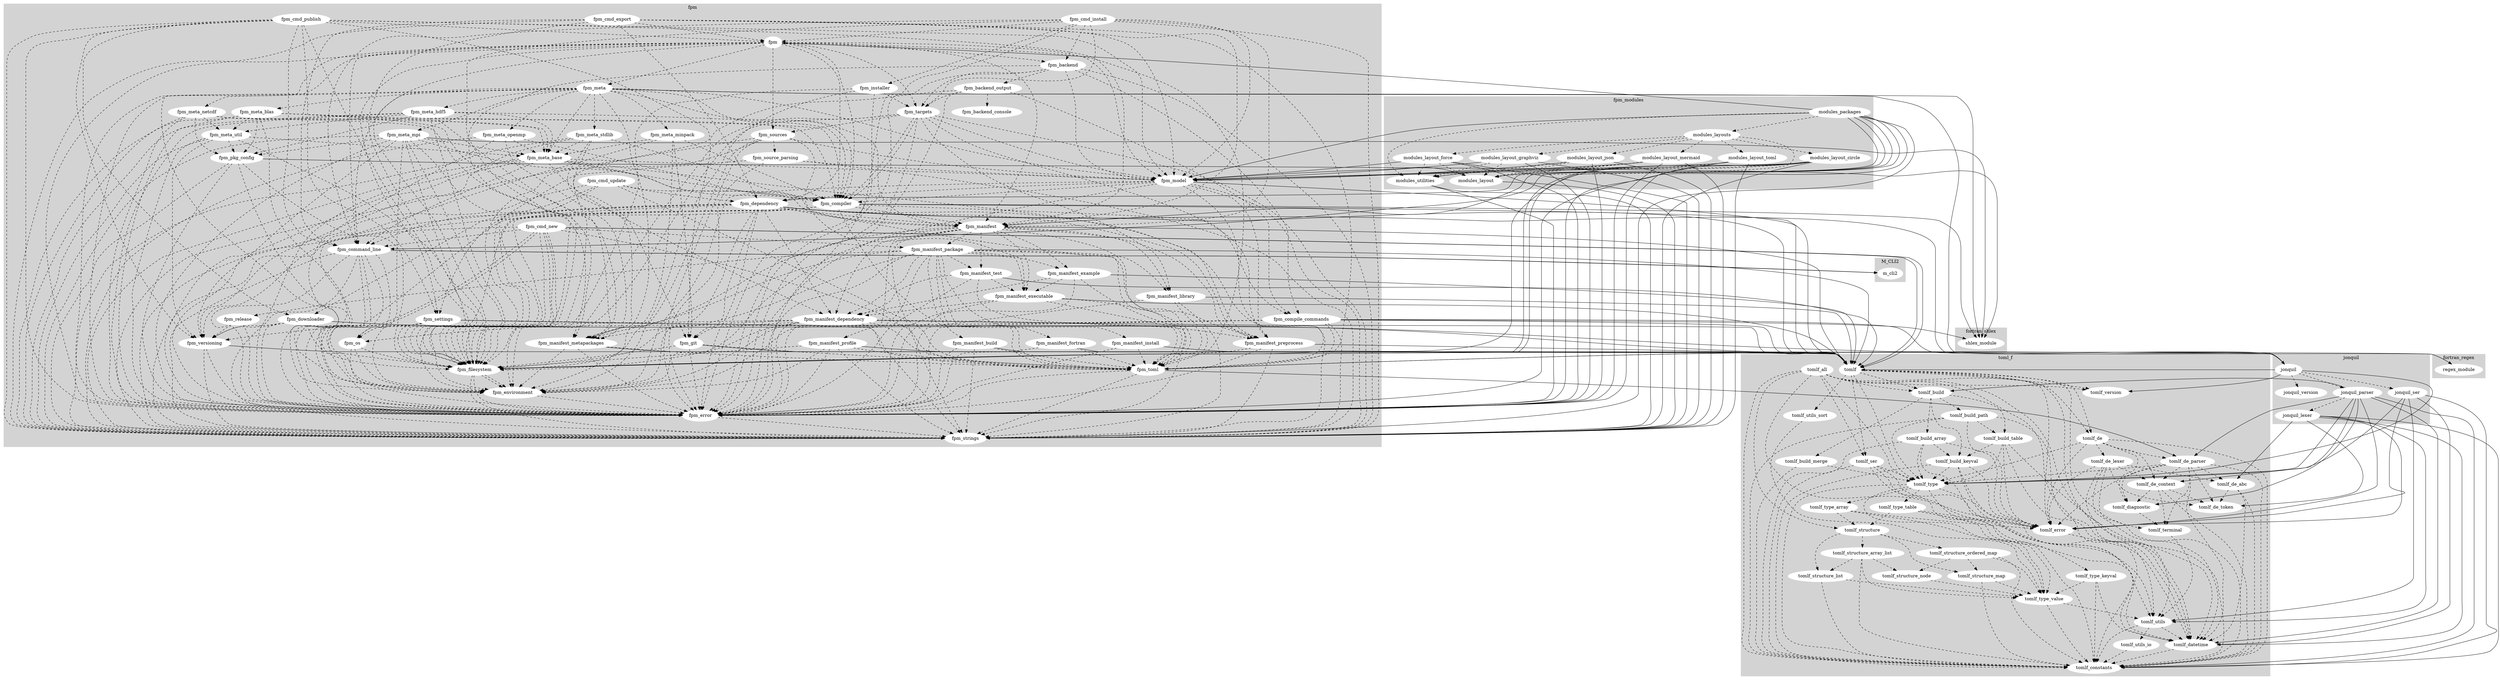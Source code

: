 digraph modules {
    subgraph cluster_1 {
        style=filled
        color=lightgrey
        node [style=filled,color=white]
        label = "fpm_modules"
        modules_packages -> modules_utilities[style="dashed"]
        modules_packages -> modules_layouts[style="dashed"]
        modules_utilities
        modules_layout_circle -> modules_layout[style="dashed"]
        modules_layout_circle -> modules_utilities[style="dashed"]
        modules_layout_force -> modules_layout[style="dashed"]
        modules_layout_force -> modules_utilities[style="dashed"]
        modules_layout_graphviz -> modules_layout[style="dashed"]
        modules_layout_graphviz -> modules_utilities[style="dashed"]
        modules_layout_json -> modules_layout[style="dashed"]
        modules_layout_json -> modules_utilities[style="dashed"]
        modules_layout
        modules_layouts -> modules_layout[style="dashed"]
        modules_layouts -> modules_layout_mermaid[style="dashed"]
        modules_layouts -> modules_layout_force[style="dashed"]
        modules_layouts -> modules_layout_graphviz[style="dashed"]
        modules_layouts -> modules_layout_json[style="dashed"]
        modules_layouts -> modules_layout_circle[style="dashed"]
        modules_layouts -> modules_layout_toml[style="dashed"]
        modules_layout_mermaid -> modules_layout[style="dashed"]
        modules_layout_mermaid -> modules_utilities[style="dashed"]
        modules_layout_toml -> modules_layout[style="dashed"]
        modules_layout_toml -> modules_utilities[style="dashed"]
    }
    subgraph cluster_2 {
        style=filled
        color=lightgrey
        node [style=filled,color=white]
        label = "fpm"
        fpm -> fpm_strings[style="dashed"]
        fpm -> fpm_backend[style="dashed"]
        fpm -> fpm_command_line[style="dashed"]
        fpm -> fpm_dependency[style="dashed"]
        fpm -> fpm_filesystem[style="dashed"]
        fpm -> fpm_model[style="dashed"]
        fpm -> fpm_compiler[style="dashed"]
        fpm -> fpm_sources[style="dashed"]
        fpm -> fpm_targets[style="dashed"]
        fpm -> fpm_manifest[style="dashed"]
        fpm -> fpm_meta[style="dashed"]
        fpm -> fpm_error[style="dashed"]
        fpm -> fpm_toml[style="dashed"]
        fpm -> fpm_environment[style="dashed"]
        fpm -> fpm_settings[style="dashed"]
        fpm_backend -> fpm_error[style="dashed"]
        fpm_backend -> fpm_filesystem[style="dashed"]
        fpm_backend -> fpm_model[style="dashed"]
        fpm_backend -> fpm_strings[style="dashed"]
        fpm_backend -> fpm_targets[style="dashed"]
        fpm_backend -> fpm_backend_output[style="dashed"]
        fpm_backend -> fpm_compile_commands[style="dashed"]
        fpm_backend_console
        fpm_backend_output -> fpm_error[style="dashed"]
        fpm_backend_output -> fpm_filesystem[style="dashed"]
        fpm_backend_output -> fpm_targets[style="dashed"]
        fpm_backend_output -> fpm_backend_console[style="dashed"]
        fpm_backend_output -> fpm_compile_commands[style="dashed"]
        fpm_command_line -> fpm_environment[style="dashed"]
        fpm_command_line -> fpm_strings[style="dashed"]
        fpm_command_line -> fpm_filesystem[style="dashed"]
        fpm_command_line -> fpm_environment[style="dashed"]
        fpm_command_line -> fpm_error[style="dashed"]
        fpm_command_line -> fpm_os[style="dashed"]
        fpm_command_line -> fpm_release[style="dashed"]
        fpm_compiler -> fpm_environment[style="dashed"]
        fpm_compiler -> fpm_filesystem[style="dashed"]
        fpm_compiler -> fpm_strings[style="dashed"]
        fpm_compiler -> fpm_manifest[style="dashed"]
        fpm_compiler -> fpm_error[style="dashed"]
        fpm_compiler -> fpm_toml[style="dashed"]
        fpm_compiler -> fpm_compile_commands[style="dashed"]
        fpm_compile_commands -> fpm_toml[style="dashed"]
        fpm_compile_commands -> fpm_strings[style="dashed"]
        fpm_compile_commands -> fpm_error[style="dashed"]
        fpm_compile_commands -> fpm_os[style="dashed"]
        fpm_compile_commands -> fpm_environment[style="dashed"]
        fpm_environment -> fpm_error[style="dashed"]
        fpm_filesystem -> fpm_environment[style="dashed"]
        fpm_filesystem -> fpm_environment[style="dashed"]
        fpm_filesystem -> fpm_strings[style="dashed"]
        fpm_filesystem -> fpm_error[style="dashed"]
        fpm_meta -> fpm_compiler[style="dashed"]
        fpm_meta -> fpm_manifest[style="dashed"]
        fpm_meta -> fpm_model[style="dashed"]
        fpm_meta -> fpm_command_line[style="dashed"]
        fpm_meta -> fpm_error[style="dashed"]
        fpm_meta -> fpm_meta_base[style="dashed"]
        fpm_meta -> fpm_meta_openmp[style="dashed"]
        fpm_meta -> fpm_meta_stdlib[style="dashed"]
        fpm_meta -> fpm_meta_minpack[style="dashed"]
        fpm_meta -> fpm_meta_mpi[style="dashed"]
        fpm_meta -> fpm_meta_hdf5[style="dashed"]
        fpm_meta -> fpm_meta_netcdf[style="dashed"]
        fpm_meta -> fpm_meta_blas[style="dashed"]
        fpm_meta -> fpm_manifest_metapackages[style="dashed"]
        fpm_model -> fpm_compiler[style="dashed"]
        fpm_model -> fpm_dependency[style="dashed"]
        fpm_model -> fpm_strings[style="dashed"]
        fpm_model -> fpm_toml[style="dashed"]
        fpm_model -> fpm_error[style="dashed"]
        fpm_model -> fpm_environment[style="dashed"]
        fpm_model -> fpm_manifest_preprocess[style="dashed"]
        fpm_os -> fpm_filesystem[style="dashed"]
        fpm_os -> fpm_environment[style="dashed"]
        fpm_os -> fpm_error[style="dashed"]
        fpm_pkg_config -> fpm_strings[style="dashed"]
        fpm_pkg_config -> fpm_error[style="dashed"]
        fpm_pkg_config -> fpm_filesystem[style="dashed"]
        fpm_pkg_config -> fpm_environment[style="dashed"]
        fpm_settings -> fpm_filesystem[style="dashed"]
        fpm_settings -> fpm_environment[style="dashed"]
        fpm_settings -> fpm_error[style="dashed"]
        fpm_settings -> fpm_toml[style="dashed"]
        fpm_settings -> fpm_os[style="dashed"]
        fpm_sources -> fpm_error[style="dashed"]
        fpm_sources -> fpm_model[style="dashed"]
        fpm_sources -> fpm_filesystem[style="dashed"]
        fpm_sources -> fpm_environment[style="dashed"]
        fpm_sources -> fpm_strings[style="dashed"]
        fpm_sources -> fpm_source_parsing[style="dashed"]
        fpm_sources -> fpm_manifest_executable[style="dashed"]
        fpm_source_parsing -> fpm_error[style="dashed"]
        fpm_source_parsing -> fpm_strings[style="dashed"]
        fpm_source_parsing -> fpm_model[style="dashed"]
        fpm_source_parsing -> fpm_filesystem[style="dashed"]
        fpm_strings
        fpm_targets -> fpm_error[style="dashed"]
        fpm_targets -> fpm_model[style="dashed"]
        fpm_targets -> fpm_compiler[style="dashed"]
        fpm_targets -> fpm_environment[style="dashed"]
        fpm_targets -> fpm_filesystem[style="dashed"]
        fpm_targets -> fpm_strings[style="dashed"]
        fpm_targets -> fpm_compiler[style="dashed"]
        fpm_targets -> fpm_sources[style="dashed"]
        fpm_targets -> fpm_manifest_library[style="dashed"]
        fpm_targets -> fpm_manifest_preprocess[style="dashed"]
        fpm_dependency -> fpm_environment[style="dashed"]
        fpm_dependency -> fpm_error[style="dashed"]
        fpm_dependency -> fpm_filesystem[style="dashed"]
        fpm_dependency -> fpm_git[style="dashed"]
        fpm_dependency -> fpm_manifest[style="dashed"]
        fpm_dependency -> fpm_manifest_dependency[style="dashed"]
        fpm_dependency -> fpm_manifest_preprocess[style="dashed"]
        fpm_dependency -> fpm_strings[style="dashed"]
        fpm_dependency -> fpm_toml[style="dashed"]
        fpm_dependency -> fpm_versioning[style="dashed"]
        fpm_dependency -> fpm_settings[style="dashed"]
        fpm_dependency -> fpm_downloader[style="dashed"]
        fpm_downloader -> fpm_error[style="dashed"]
        fpm_downloader -> fpm_filesystem[style="dashed"]
        fpm_downloader -> fpm_versioning[style="dashed"]
        fpm_downloader -> fpm_strings[style="dashed"]
        fpm_error -> fpm_strings[style="dashed"]
        fpm_release -> fpm_versioning[style="dashed"]
        fpm_release -> fpm_error[style="dashed"]
        fpm_git -> fpm_error[style="dashed"]
        fpm_git -> fpm_filesystem[style="dashed"]
        fpm_git -> fpm_toml[style="dashed"]
        fpm_installer -> fpm_environment[style="dashed"]
        fpm_installer -> fpm_error[style="dashed"]
        fpm_installer -> fpm_targets[style="dashed"]
        fpm_installer -> fpm_filesystem[style="dashed"]
        fpm_manifest -> fpm_manifest_example[style="dashed"]
        fpm_manifest -> fpm_manifest_executable[style="dashed"]
        fpm_manifest -> fpm_manifest_dependency[style="dashed"]
        fpm_manifest -> fpm_manifest_library[style="dashed"]
        fpm_manifest -> fpm_manifest_preprocess[style="dashed"]
        fpm_manifest -> fpm_manifest_package[style="dashed"]
        fpm_manifest -> fpm_error[style="dashed"]
        fpm_manifest -> fpm_toml[style="dashed"]
        fpm_manifest -> fpm_manifest_test[style="dashed"]
        fpm_manifest -> fpm_filesystem[style="dashed"]
        fpm_manifest -> fpm_environment[style="dashed"]
        fpm_manifest -> fpm_strings[style="dashed"]
        fpm_toml -> fpm_error[style="dashed"]
        fpm_toml -> fpm_strings[style="dashed"]
        fpm_versioning -> fpm_error[style="dashed"]
        fpm_versioning -> fpm_strings[style="dashed"]
        fpm_cmd_export -> fpm_command_line[style="dashed"]
        fpm_cmd_export -> fpm_dependency[style="dashed"]
        fpm_cmd_export -> fpm_error[style="dashed"]
        fpm_cmd_export -> fpm_filesystem[style="dashed"]
        fpm_cmd_export -> fpm_manifest[style="dashed"]
        fpm_cmd_export -> fpm_toml[style="dashed"]
        fpm_cmd_export -> fpm_model[style="dashed"]
        fpm_cmd_export -> fpm[style="dashed"]
        fpm_cmd_install -> fpm[style="dashed"]
        fpm_cmd_install -> fpm_backend[style="dashed"]
        fpm_cmd_install -> fpm_command_line[style="dashed"]
        fpm_cmd_install -> fpm_error[style="dashed"]
        fpm_cmd_install -> fpm_filesystem[style="dashed"]
        fpm_cmd_install -> fpm_installer[style="dashed"]
        fpm_cmd_install -> fpm_manifest[style="dashed"]
        fpm_cmd_install -> fpm_model[style="dashed"]
        fpm_cmd_install -> fpm_targets[style="dashed"]
        fpm_cmd_install -> fpm_strings[style="dashed"]
        fpm_cmd_new -> fpm_command_line[style="dashed"]
        fpm_cmd_new -> fpm_environment[style="dashed"]
        fpm_cmd_new -> fpm_filesystem[style="dashed"]
        fpm_cmd_new -> fpm_filesystem[style="dashed"]
        fpm_cmd_new -> fpm_strings[style="dashed"]
        fpm_cmd_new -> fpm_error[style="dashed"]
        fpm_cmd_new -> fpm_filesystem[style="dashed"]
        fpm_cmd_new -> fpm_toml[style="dashed"]
        fpm_cmd_new -> fpm_manifest_package[style="dashed"]
        fpm_cmd_new -> fpm_error[style="dashed"]
        fpm_cmd_publish -> fpm_command_line[style="dashed"]
        fpm_cmd_publish -> fpm_manifest[style="dashed"]
        fpm_cmd_publish -> fpm_model[style="dashed"]
        fpm_cmd_publish -> fpm_error[style="dashed"]
        fpm_cmd_publish -> fpm_versioning[style="dashed"]
        fpm_cmd_publish -> fpm_filesystem[style="dashed"]
        fpm_cmd_publish -> fpm_git[style="dashed"]
        fpm_cmd_publish -> fpm_downloader[style="dashed"]
        fpm_cmd_publish -> fpm_strings[style="dashed"]
        fpm_cmd_publish -> fpm_settings[style="dashed"]
        fpm_cmd_publish -> fpm[style="dashed"]
        fpm_cmd_update -> fpm_command_line[style="dashed"]
        fpm_cmd_update -> fpm_dependency[style="dashed"]
        fpm_cmd_update -> fpm_error[style="dashed"]
        fpm_cmd_update -> fpm_filesystem[style="dashed"]
        fpm_cmd_update -> fpm_manifest[style="dashed"]
        fpm_cmd_update -> fpm_toml[style="dashed"]
        fpm_manifest_build -> fpm_error[style="dashed"]
        fpm_manifest_build -> fpm_strings[style="dashed"]
        fpm_manifest_build -> fpm_toml[style="dashed"]
        fpm_manifest_dependency -> fpm_error[style="dashed"]
        fpm_manifest_dependency -> fpm_git[style="dashed"]
        fpm_manifest_dependency -> fpm_toml[style="dashed"]
        fpm_manifest_dependency -> fpm_filesystem[style="dashed"]
        fpm_manifest_dependency -> fpm_environment[style="dashed"]
        fpm_manifest_dependency -> fpm_manifest_metapackages[style="dashed"]
        fpm_manifest_dependency -> fpm_versioning[style="dashed"]
        fpm_manifest_dependency -> fpm_strings[style="dashed"]
        fpm_manifest_dependency -> fpm_manifest_preprocess[style="dashed"]
        fpm_manifest_example -> fpm_manifest_dependency[style="dashed"]
        fpm_manifest_example -> fpm_manifest_executable[style="dashed"]
        fpm_manifest_example -> fpm_error[style="dashed"]
        fpm_manifest_example -> fpm_toml[style="dashed"]
        fpm_manifest_executable -> fpm_manifest_dependency[style="dashed"]
        fpm_manifest_executable -> fpm_error[style="dashed"]
        fpm_manifest_executable -> fpm_strings[style="dashed"]
        fpm_manifest_executable -> fpm_toml[style="dashed"]
        fpm_manifest_fortran -> fpm_error[style="dashed"]
        fpm_manifest_fortran -> fpm_toml[style="dashed"]
        fpm_manifest_install -> fpm_error[style="dashed"]
        fpm_manifest_install -> fpm_toml[style="dashed"]
        fpm_manifest_library -> fpm_error[style="dashed"]
        fpm_manifest_library -> fpm_strings[style="dashed"]
        fpm_manifest_library -> fpm_toml[style="dashed"]
        fpm_manifest_metapackages -> fpm_error[style="dashed"]
        fpm_manifest_metapackages -> fpm_toml[style="dashed"]
        fpm_manifest_metapackages -> fpm_environment[style="dashed"]
        fpm_manifest_package -> fpm_manifest_build[style="dashed"]
        fpm_manifest_package -> fpm_manifest_dependency[style="dashed"]
        fpm_manifest_package -> fpm_manifest_profile[style="dashed"]
        fpm_manifest_package -> fpm_manifest_example[style="dashed"]
        fpm_manifest_package -> fpm_manifest_executable[style="dashed"]
        fpm_manifest_package -> fpm_manifest_fortran[style="dashed"]
        fpm_manifest_package -> fpm_manifest_library[style="dashed"]
        fpm_manifest_package -> fpm_manifest_install[style="dashed"]
        fpm_manifest_package -> fpm_manifest_test[style="dashed"]
        fpm_manifest_package -> fpm_manifest_preprocess[style="dashed"]
        fpm_manifest_package -> fpm_manifest_metapackages[style="dashed"]
        fpm_manifest_package -> fpm_filesystem[style="dashed"]
        fpm_manifest_package -> fpm_error[style="dashed"]
        fpm_manifest_package -> fpm_toml[style="dashed"]
        fpm_manifest_package -> fpm_versioning[style="dashed"]
        fpm_manifest_preprocess -> fpm_error[style="dashed"]
        fpm_manifest_preprocess -> fpm_strings[style="dashed"]
        fpm_manifest_preprocess -> fpm_toml[style="dashed"]
        fpm_manifest_profile -> fpm_error[style="dashed"]
        fpm_manifest_profile -> fpm_toml[style="dashed"]
        fpm_manifest_profile -> fpm_strings[style="dashed"]
        fpm_manifest_profile -> fpm_environment[style="dashed"]
        fpm_manifest_profile -> fpm_filesystem[style="dashed"]
        fpm_manifest_test -> fpm_manifest_dependency[style="dashed"]
        fpm_manifest_test -> fpm_manifest_executable[style="dashed"]
        fpm_manifest_test -> fpm_error[style="dashed"]
        fpm_manifest_test -> fpm_toml[style="dashed"]
        fpm_meta_base -> fpm_error[style="dashed"]
        fpm_meta_base -> fpm_versioning[style="dashed"]
        fpm_meta_base -> fpm_model[style="dashed"]
        fpm_meta_base -> fpm_command_line[style="dashed"]
        fpm_meta_base -> fpm_manifest_dependency[style="dashed"]
        fpm_meta_base -> fpm_manifest_preprocess[style="dashed"]
        fpm_meta_base -> fpm_manifest[style="dashed"]
        fpm_meta_base -> fpm_strings[style="dashed"]
        fpm_meta_base -> fpm_compiler[style="dashed"]
        fpm_meta_blas -> fpm_compiler[style="dashed"]
        fpm_meta_blas -> fpm_environment[style="dashed"]
        fpm_meta_blas -> fpm_meta_base[style="dashed"]
        fpm_meta_blas -> fpm_meta_util[style="dashed"]
        fpm_meta_blas -> fpm_pkg_config[style="dashed"]
        fpm_meta_blas -> fpm_manifest_metapackages[style="dashed"]
        fpm_meta_blas -> fpm_strings[style="dashed"]
        fpm_meta_blas -> fpm_error[style="dashed"]
        fpm_meta_hdf5 -> fpm_compiler[style="dashed"]
        fpm_meta_hdf5 -> fpm_strings[style="dashed"]
        fpm_meta_hdf5 -> fpm_filesystem[style="dashed"]
        fpm_meta_hdf5 -> fpm_pkg_config[style="dashed"]
        fpm_meta_hdf5 -> fpm_meta_base[style="dashed"]
        fpm_meta_hdf5 -> fpm_meta_util[style="dashed"]
        fpm_meta_hdf5 -> fpm_manifest_metapackages[style="dashed"]
        fpm_meta_hdf5 -> fpm_error[style="dashed"]
        fpm_meta_minpack -> fpm_compiler[style="dashed"]
        fpm_meta_minpack -> fpm_meta_base[style="dashed"]
        fpm_meta_minpack -> fpm_error[style="dashed"]
        fpm_meta_minpack -> fpm_git[style="dashed"]
        fpm_meta_minpack -> fpm_manifest_metapackages[style="dashed"]
        fpm_meta_mpi -> fpm_compiler[style="dashed"]
        fpm_meta_mpi -> fpm_filesystem[style="dashed"]
        fpm_meta_mpi -> fpm_os[style="dashed"]
        fpm_meta_mpi -> fpm_error[style="dashed"]
        fpm_meta_mpi -> fpm_versioning[style="dashed"]
        fpm_meta_mpi -> fpm_strings[style="dashed"]
        fpm_meta_mpi -> fpm_environment[style="dashed"]
        fpm_meta_mpi -> fpm_meta_base[style="dashed"]
        fpm_meta_mpi -> fpm_manifest_metapackages[style="dashed"]
        fpm_meta_mpi -> fpm_pkg_config[style="dashed"]
        fpm_meta_netcdf -> fpm_compiler[style="dashed"]
        fpm_meta_netcdf -> fpm_meta_base[style="dashed"]
        fpm_meta_netcdf -> fpm_meta_util[style="dashed"]
        fpm_meta_netcdf -> fpm_pkg_config[style="dashed"]
        fpm_meta_netcdf -> fpm_strings[style="dashed"]
        fpm_meta_netcdf -> fpm_error[style="dashed"]
        fpm_meta_netcdf -> fpm_manifest_metapackages[style="dashed"]
        fpm_meta_openmp -> fpm_compiler[style="dashed"]
        fpm_meta_openmp -> fpm_strings[style="dashed"]
        fpm_meta_openmp -> fpm_meta_base[style="dashed"]
        fpm_meta_openmp -> fpm_error[style="dashed"]
        fpm_meta_openmp -> fpm_manifest_metapackages[style="dashed"]
        fpm_meta_stdlib -> fpm_compiler[style="dashed"]
        fpm_meta_stdlib -> fpm_error[style="dashed"]
        fpm_meta_stdlib -> fpm_meta_base[style="dashed"]
        fpm_meta_stdlib -> fpm_git[style="dashed"]
        fpm_meta_stdlib -> fpm_manifest_metapackages[style="dashed"]
        fpm_meta_stdlib -> fpm_strings[style="dashed"]
        fpm_meta_util -> fpm_meta_base[style="dashed"]
        fpm_meta_util -> fpm_filesystem[style="dashed"]
        fpm_meta_util -> fpm_strings[style="dashed"]
        fpm_meta_util -> fpm_error[style="dashed"]
        fpm_meta_util -> fpm_versioning[style="dashed"]
        fpm_meta_util -> fpm_pkg_config[style="dashed"]
    }
    subgraph cluster_3 {
        style=filled
        color=lightgrey
        node [style=filled,color=white]
        label = "toml_f"
        tomlf -> tomlf_build[style="dashed"]
        tomlf -> tomlf_datetime[style="dashed"]
        tomlf -> tomlf_de[style="dashed"]
        tomlf -> tomlf_error[style="dashed"]
        tomlf -> tomlf_ser[style="dashed"]
        tomlf -> tomlf_terminal[style="dashed"]
        tomlf -> tomlf_type[style="dashed"]
        tomlf -> tomlf_utils_sort[style="dashed"]
        tomlf -> tomlf_version[style="dashed"]
        tomlf_all -> tomlf_build[style="dashed"]
        tomlf_all -> tomlf_constants[style="dashed"]
        tomlf_all -> tomlf_datetime[style="dashed"]
        tomlf_all -> tomlf_de[style="dashed"]
        tomlf_all -> tomlf_error[style="dashed"]
        tomlf_all -> tomlf_ser[style="dashed"]
        tomlf_all -> tomlf_structure[style="dashed"]
        tomlf_all -> tomlf_type[style="dashed"]
        tomlf_all -> tomlf_utils[style="dashed"]
        tomlf_all -> tomlf_version[style="dashed"]
        tomlf_build -> tomlf_build_array[style="dashed"]
        tomlf_build -> tomlf_build_keyval[style="dashed"]
        tomlf_build -> tomlf_build_merge[style="dashed"]
        tomlf_build -> tomlf_build_path[style="dashed"]
        tomlf_build -> tomlf_build_table[style="dashed"]
        tomlf_constants
        tomlf_datetime -> tomlf_constants[style="dashed"]
        tomlf_de -> tomlf_constants[style="dashed"]
        tomlf_de -> tomlf_de_context[style="dashed"]
        tomlf_de -> tomlf_de_lexer[style="dashed"]
        tomlf_de -> tomlf_de_parser[style="dashed"]
        tomlf_de -> tomlf_diagnostic[style="dashed"]
        tomlf_de -> tomlf_error[style="dashed"]
        tomlf_de -> tomlf_type[style="dashed"]
        tomlf_diagnostic -> tomlf_terminal[style="dashed"]
        tomlf_error -> tomlf_constants[style="dashed"]
        tomlf_ser -> tomlf_constants[style="dashed"]
        tomlf_ser -> tomlf_datetime[style="dashed"]
        tomlf_ser -> tomlf_error[style="dashed"]
        tomlf_ser -> tomlf_type[style="dashed"]
        tomlf_ser -> tomlf_utils[style="dashed"]
        tomlf_structure -> tomlf_structure_list[style="dashed"]
        tomlf_structure -> tomlf_structure_map[style="dashed"]
        tomlf_structure -> tomlf_structure_array_list[style="dashed"]
        tomlf_structure -> tomlf_structure_ordered_map[style="dashed"]
        tomlf_terminal -> tomlf_utils[style="dashed"]
        tomlf_type -> tomlf_constants[style="dashed"]
        tomlf_type -> tomlf_error[style="dashed"]
        tomlf_type -> tomlf_type_array[style="dashed"]
        tomlf_type -> tomlf_type_keyval[style="dashed"]
        tomlf_type -> tomlf_type_table[style="dashed"]
        tomlf_type -> tomlf_type_value[style="dashed"]
        tomlf_utils -> tomlf_constants[style="dashed"]
        tomlf_utils -> tomlf_datetime[style="dashed"]
        tomlf_utils -> tomlf_utils_io[style="dashed"]
        tomlf_version
        tomlf_build_array -> tomlf_build_keyval[style="dashed"]
        tomlf_build_array -> tomlf_constants[style="dashed"]
        tomlf_build_array -> tomlf_datetime[style="dashed"]
        tomlf_build_array -> tomlf_error[style="dashed"]
        tomlf_build_array -> tomlf_type[style="dashed"]
        tomlf_build_keyval -> tomlf_constants[style="dashed"]
        tomlf_build_keyval -> tomlf_datetime[style="dashed"]
        tomlf_build_keyval -> tomlf_error[style="dashed"]
        tomlf_build_keyval -> tomlf_type[style="dashed"]
        tomlf_build_keyval -> tomlf_utils[style="dashed"]
        tomlf_build_merge -> tomlf_constants[style="dashed"]
        tomlf_build_merge -> tomlf_type[style="dashed"]
        tomlf_build_path -> tomlf_build_table[style="dashed"]
        tomlf_build_path -> tomlf_constants[style="dashed"]
        tomlf_build_path -> tomlf_datetime[style="dashed"]
        tomlf_build_path -> tomlf_error[style="dashed"]
        tomlf_build_path -> tomlf_type[style="dashed"]
        tomlf_build_table -> tomlf_build_keyval[style="dashed"]
        tomlf_build_table -> tomlf_constants[style="dashed"]
        tomlf_build_table -> tomlf_datetime[style="dashed"]
        tomlf_build_table -> tomlf_error[style="dashed"]
        tomlf_build_table -> tomlf_type[style="dashed"]
        tomlf_de_abc -> tomlf_constants[style="dashed"]
        tomlf_de_abc -> tomlf_datetime[style="dashed"]
        tomlf_de_abc -> tomlf_de_token[style="dashed"]
        tomlf_de_context -> tomlf_constants[style="dashed"]
        tomlf_de_context -> tomlf_de_token[style="dashed"]
        tomlf_de_context -> tomlf_diagnostic[style="dashed"]
        tomlf_de_context -> tomlf_terminal[style="dashed"]
        tomlf_de_lexer -> tomlf_constants[style="dashed"]
        tomlf_de_lexer -> tomlf_datetime[style="dashed"]
        tomlf_de_lexer -> tomlf_de_abc[style="dashed"]
        tomlf_de_lexer -> tomlf_de_context[style="dashed"]
        tomlf_de_lexer -> tomlf_de_token[style="dashed"]
        tomlf_de_lexer -> tomlf_error[style="dashed"]
        tomlf_de_lexer -> tomlf_utils[style="dashed"]
        tomlf_de_parser -> tomlf_constants[style="dashed"]
        tomlf_de_parser -> tomlf_datetime[style="dashed"]
        tomlf_de_parser -> tomlf_de_context[style="dashed"]
        tomlf_de_parser -> tomlf_de_abc[style="dashed"]
        tomlf_de_parser -> tomlf_de_token[style="dashed"]
        tomlf_de_parser -> tomlf_diagnostic[style="dashed"]
        tomlf_de_parser -> tomlf_terminal[style="dashed"]
        tomlf_de_parser -> tomlf_error[style="dashed"]
        tomlf_de_parser -> tomlf_type[style="dashed"]
        tomlf_de_token
        tomlf_structure_array_list -> tomlf_constants[style="dashed"]
        tomlf_structure_array_list -> tomlf_structure_list[style="dashed"]
        tomlf_structure_array_list -> tomlf_structure_node[style="dashed"]
        tomlf_structure_array_list -> tomlf_type_value[style="dashed"]
        tomlf_structure_list -> tomlf_constants[style="dashed"]
        tomlf_structure_list -> tomlf_type_value[style="dashed"]
        tomlf_structure_map -> tomlf_constants[style="dashed"]
        tomlf_structure_map -> tomlf_type_value[style="dashed"]
        tomlf_structure_node -> tomlf_type_value[style="dashed"]
        tomlf_structure_ordered_map -> tomlf_constants[style="dashed"]
        tomlf_structure_ordered_map -> tomlf_structure_map[style="dashed"]
        tomlf_structure_ordered_map -> tomlf_structure_node[style="dashed"]
        tomlf_structure_ordered_map -> tomlf_type_value[style="dashed"]
        tomlf_type_array -> tomlf_error[style="dashed"]
        tomlf_type_array -> tomlf_type_value[style="dashed"]
        tomlf_type_array -> tomlf_structure[style="dashed"]
        tomlf_type_keyval -> tomlf_constants[style="dashed"]
        tomlf_type_keyval -> tomlf_datetime[style="dashed"]
        tomlf_type_keyval -> tomlf_type_value[style="dashed"]
        tomlf_type_table -> tomlf_constants[style="dashed"]
        tomlf_type_table -> tomlf_error[style="dashed"]
        tomlf_type_table -> tomlf_type_value[style="dashed"]
        tomlf_type_table -> tomlf_structure[style="dashed"]
        tomlf_type_value -> tomlf_constants[style="dashed"]
        tomlf_type_value -> tomlf_utils[style="dashed"]
        tomlf_utils_io -> tomlf_constants[style="dashed"]
        tomlf_utils_sort -> tomlf_type_value[style="dashed"]
    }
    subgraph cluster_4 {
        style=filled
        color=lightgrey
        node [style=filled,color=white]
        label = "M_CLI2"
        m_cli2
    }
    subgraph cluster_5 {
        style=filled
        color=lightgrey
        node [style=filled,color=white]
        label = "fortran_regex"
        regex_module
    }
    subgraph cluster_6 {
        style=filled
        color=lightgrey
        node [style=filled,color=white]
        label = "jonquil"
        jonquil -> jonquil_version[style="dashed"]
        jonquil -> jonquil_parser[style="dashed"]
        jonquil -> jonquil_ser[style="dashed"]
        jonquil_lexer
        jonquil_parser -> jonquil_lexer[style="dashed"]
        jonquil_ser
        jonquil_version
    }
    subgraph cluster_7 {
        style=filled
        color=lightgrey
        node [style=filled,color=white]
        label = "fortran_shlex"
        shlex_module
    }
    modules_packages->fpm_strings
    modules_packages->fpm_command_line
    modules_packages->fpm_dependency
    modules_packages->fpm_error
    modules_packages->fpm_filesystem
    modules_packages->fpm_manifest
    modules_packages->fpm_model
    modules_packages->fpm
    modules_utilities->fpm_strings
    modules_utilities->fpm_error
    modules_layout_circle->fpm_filesystem
    modules_layout_circle->fpm_model
    modules_layout_circle->fpm_strings
    modules_layout_circle->fpm_error
    modules_layout_circle->fpm_filesystem
    modules_layout_force->fpm_model
    modules_layout_force->fpm_strings
    modules_layout_force->fpm_error
    modules_layout_graphviz->fpm_model
    modules_layout_graphviz->fpm_strings
    modules_layout_graphviz->fpm_error
    modules_layout_json->fpm_model
    modules_layout_json->fpm_strings
    modules_layout_json->fpm_error
    modules_layout->fpm_model
    modules_layout->fpm_strings
    modules_layout_mermaid->fpm_model
    modules_layout_mermaid->fpm_strings
    modules_layout_mermaid->fpm_error
    modules_layout_toml->fpm_model
    modules_layout_toml->fpm_strings
    modules_layout_toml->fpm_error
    fpm_command_line->m_cli2
    fpm_command_line->m_cli2
    fpm_compiler->tomlf
    fpm_compiler->shlex_module
    fpm_compile_commands->tomlf
    fpm_compile_commands->jonquil
    fpm_compile_commands->shlex_module
    fpm_meta->shlex_module
    fpm_meta->regex_module
    fpm_model->tomlf
    fpm_pkg_config->shlex_module
    fpm_settings->tomlf
    fpm_dependency->tomlf
    fpm_dependency->jonquil
    fpm_downloader->jonquil
    fpm_git->tomlf
    fpm_manifest->tomlf
    fpm_toml->tomlf
    fpm_toml->tomlf_de_parser
    fpm_toml->jonquil
    fpm_versioning->regex_module
    fpm_cmd_new->tomlf
    fpm_cmd_new->tomlf
    fpm_manifest_build->tomlf
    fpm_manifest_dependency->tomlf
    fpm_manifest_example->tomlf
    fpm_manifest_executable->tomlf
    fpm_manifest_fortran->tomlf
    fpm_manifest_install->tomlf
    fpm_manifest_library->tomlf
    fpm_manifest_metapackages->tomlf
    fpm_manifest_package->tomlf
    fpm_manifest_preprocess->tomlf
    fpm_manifest_profile->tomlf
    fpm_manifest_test->tomlf
    fpm_meta_mpi->shlex_module
    jonquil->tomlf
    jonquil->tomlf_type
    jonquil->tomlf_version
    jonquil_lexer->tomlf_constants
    jonquil_lexer->tomlf_datetime
    jonquil_lexer->tomlf_de_abc
    jonquil_lexer->tomlf_de_token
    jonquil_lexer->tomlf_error
    jonquil_lexer->tomlf_utils
    jonquil_parser->tomlf_constants
    jonquil_parser->tomlf_datetime
    jonquil_parser->tomlf_de_context
    jonquil_parser->tomlf_de_parser
    jonquil_parser->tomlf_diagnostic
    jonquil_parser->tomlf_build
    jonquil_parser->tomlf_error
    jonquil_parser->tomlf_type
    jonquil_ser->tomlf_constants
    jonquil_ser->tomlf_datetime
    jonquil_ser->tomlf_type
    jonquil_ser->tomlf_error
    jonquil_ser->tomlf_utils
}
